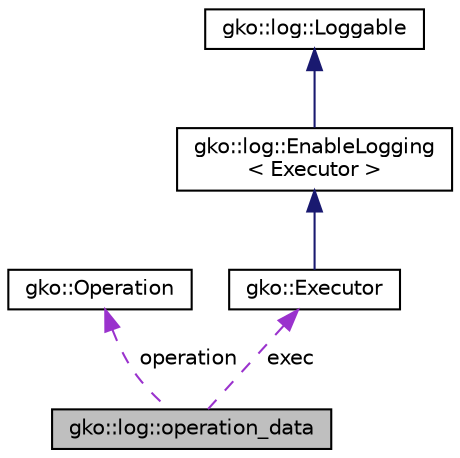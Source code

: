 digraph "gko::log::operation_data"
{
 // INTERACTIVE_SVG=YES
  edge [fontname="Helvetica",fontsize="10",labelfontname="Helvetica",labelfontsize="10"];
  node [fontname="Helvetica",fontsize="10",shape=record];
  Node1 [label="gko::log::operation_data",height=0.2,width=0.4,color="black", fillcolor="grey75", style="filled", fontcolor="black"];
  Node2 -> Node1 [dir="back",color="darkorchid3",fontsize="10",style="dashed",label=" operation" ,fontname="Helvetica"];
  Node2 [label="gko::Operation",height=0.2,width=0.4,color="black", fillcolor="white", style="filled",URL="$classgko_1_1Operation.html",tooltip="Operations can be used to define functionalities whose implementations differ among devices..."];
  Node3 -> Node1 [dir="back",color="darkorchid3",fontsize="10",style="dashed",label=" exec" ,fontname="Helvetica"];
  Node3 [label="gko::Executor",height=0.2,width=0.4,color="black", fillcolor="white", style="filled",URL="$classgko_1_1Executor.html",tooltip="The first step in using the Ginkgo library consists of creating an executor. "];
  Node4 -> Node3 [dir="back",color="midnightblue",fontsize="10",style="solid",fontname="Helvetica"];
  Node4 [label="gko::log::EnableLogging\l\< Executor \>",height=0.2,width=0.4,color="black", fillcolor="white", style="filled",URL="$classgko_1_1log_1_1EnableLogging.html"];
  Node5 -> Node4 [dir="back",color="midnightblue",fontsize="10",style="solid",fontname="Helvetica"];
  Node5 [label="gko::log::Loggable",height=0.2,width=0.4,color="black", fillcolor="white", style="filled",URL="$classgko_1_1log_1_1Loggable.html",tooltip="Loggable class is an interface which should be implemented by classes wanting to support logging..."];
}
